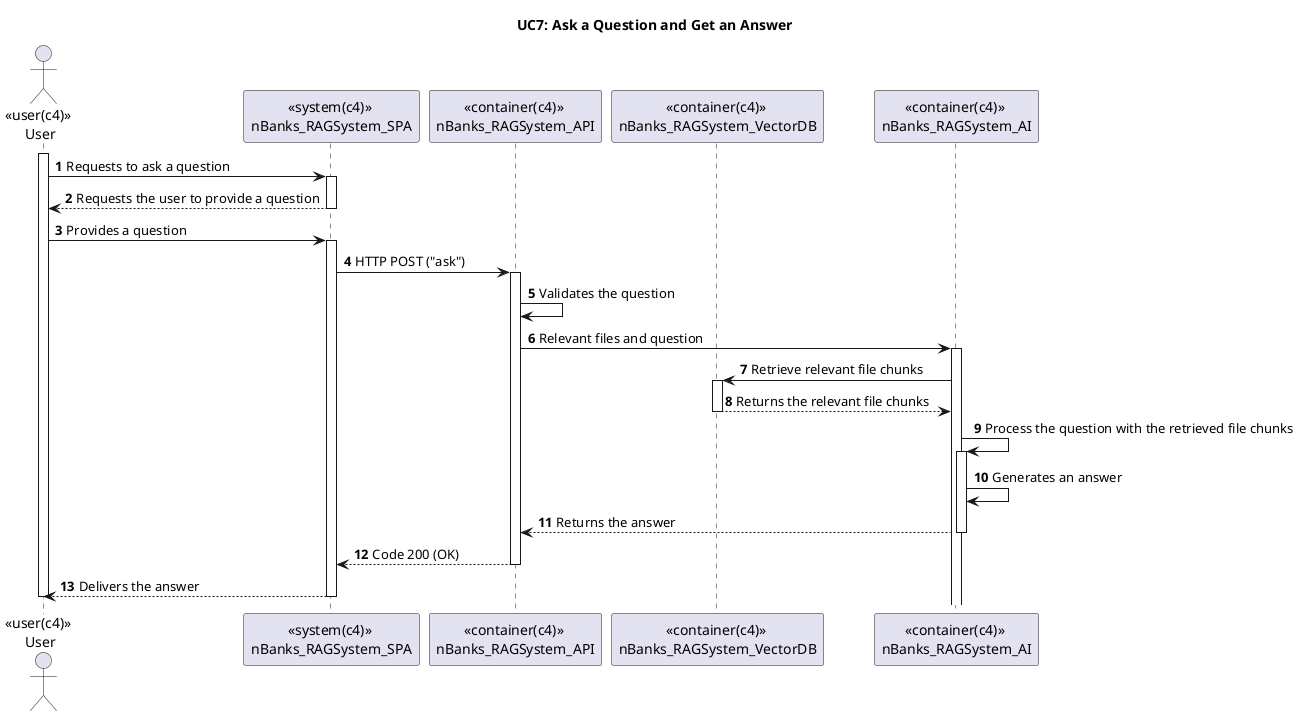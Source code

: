 @startuml

title UC7: Ask a Question and Get an Answer


autonumber

actor "<<user(c4)>> \nUser" as user
participant "<<system(c4)>> \nnBanks_RAGSystem_SPA" as sys
participant "<<container(c4)>> \nnBanks_RAGSystem_API" as api
participant "<<container(c4)>> \nnBanks_RAGSystem_VectorDB" as db2
participant "<<container(c4)>> \nnBanks_RAGSystem_AI" as ai

activate user
user -> sys : Requests to ask a question
activate sys
sys --> user: Requests the user to provide a question
deactivate sys
user -> sys : Provides a question
activate sys
sys -> api: HTTP POST ("ask")
activate api
api -> api: Validates the question
api -> ai: Relevant files and question
activate ai
ai -> db2: Retrieve relevant file chunks
activate db2
db2 --> ai: Returns the relevant file chunks
deactivate db2
ai -> ai: Process the question with the retrieved file chunks
activate ai
ai -> ai: Generates an answer
ai --> api: Returns the answer
deactivate ai
api --> sys: Code 200 (OK)
deactivate api
sys --> user: Delivers the answer
deactivate sys
deactivate user

@enduml